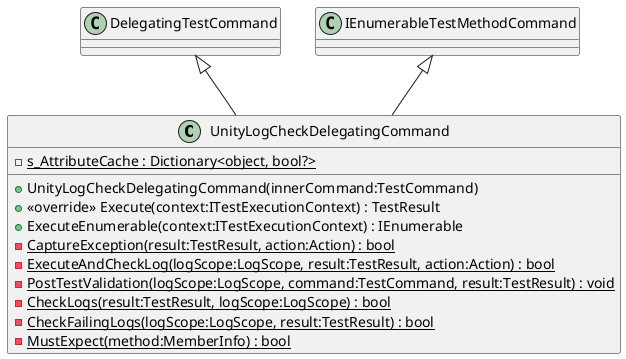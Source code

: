 @startuml
class UnityLogCheckDelegatingCommand {
    {static} - s_AttributeCache : Dictionary<object, bool?>
    + UnityLogCheckDelegatingCommand(innerCommand:TestCommand)
    + <<override>> Execute(context:ITestExecutionContext) : TestResult
    + ExecuteEnumerable(context:ITestExecutionContext) : IEnumerable
    {static} - CaptureException(result:TestResult, action:Action) : bool
    {static} - ExecuteAndCheckLog(logScope:LogScope, result:TestResult, action:Action) : bool
    {static} - PostTestValidation(logScope:LogScope, command:TestCommand, result:TestResult) : void
    {static} - CheckLogs(result:TestResult, logScope:LogScope) : bool
    {static} - CheckFailingLogs(logScope:LogScope, result:TestResult) : bool
    {static} - MustExpect(method:MemberInfo) : bool
}
DelegatingTestCommand <|-- UnityLogCheckDelegatingCommand
IEnumerableTestMethodCommand <|-- UnityLogCheckDelegatingCommand
@enduml
